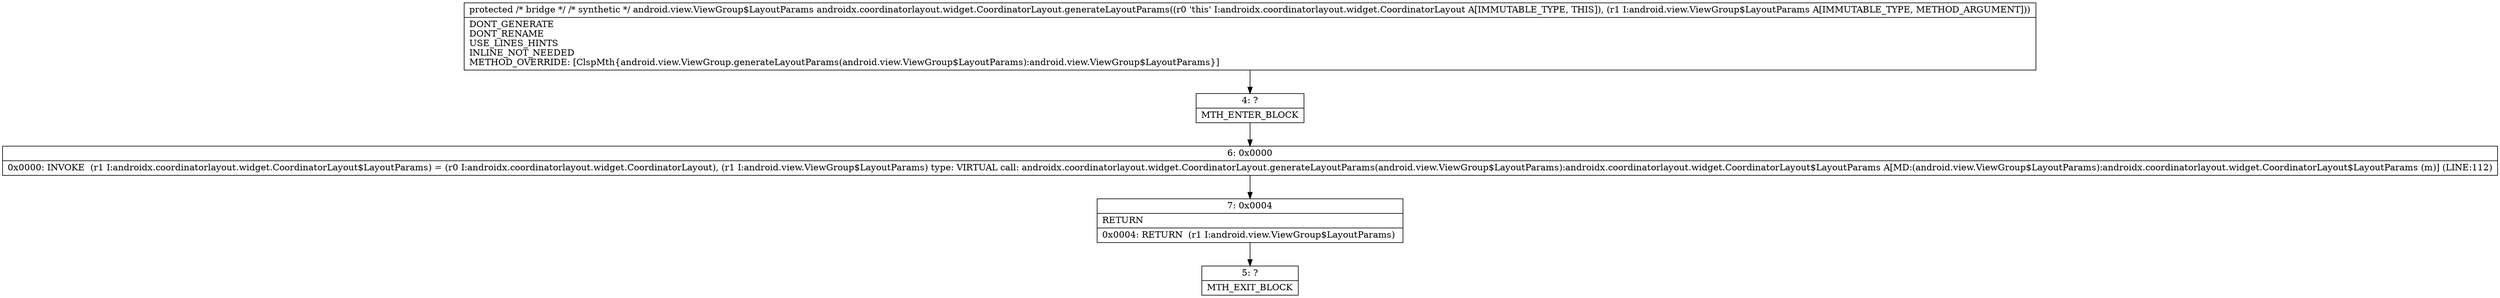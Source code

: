 digraph "CFG forandroidx.coordinatorlayout.widget.CoordinatorLayout.generateLayoutParams(Landroid\/view\/ViewGroup$LayoutParams;)Landroid\/view\/ViewGroup$LayoutParams;" {
Node_4 [shape=record,label="{4\:\ ?|MTH_ENTER_BLOCK\l}"];
Node_6 [shape=record,label="{6\:\ 0x0000|0x0000: INVOKE  (r1 I:androidx.coordinatorlayout.widget.CoordinatorLayout$LayoutParams) = (r0 I:androidx.coordinatorlayout.widget.CoordinatorLayout), (r1 I:android.view.ViewGroup$LayoutParams) type: VIRTUAL call: androidx.coordinatorlayout.widget.CoordinatorLayout.generateLayoutParams(android.view.ViewGroup$LayoutParams):androidx.coordinatorlayout.widget.CoordinatorLayout$LayoutParams A[MD:(android.view.ViewGroup$LayoutParams):androidx.coordinatorlayout.widget.CoordinatorLayout$LayoutParams (m)] (LINE:112)\l}"];
Node_7 [shape=record,label="{7\:\ 0x0004|RETURN\l|0x0004: RETURN  (r1 I:android.view.ViewGroup$LayoutParams) \l}"];
Node_5 [shape=record,label="{5\:\ ?|MTH_EXIT_BLOCK\l}"];
MethodNode[shape=record,label="{protected \/* bridge *\/ \/* synthetic *\/ android.view.ViewGroup$LayoutParams androidx.coordinatorlayout.widget.CoordinatorLayout.generateLayoutParams((r0 'this' I:androidx.coordinatorlayout.widget.CoordinatorLayout A[IMMUTABLE_TYPE, THIS]), (r1 I:android.view.ViewGroup$LayoutParams A[IMMUTABLE_TYPE, METHOD_ARGUMENT]))  | DONT_GENERATE\lDONT_RENAME\lUSE_LINES_HINTS\lINLINE_NOT_NEEDED\lMETHOD_OVERRIDE: [ClspMth\{android.view.ViewGroup.generateLayoutParams(android.view.ViewGroup$LayoutParams):android.view.ViewGroup$LayoutParams\}]\l}"];
MethodNode -> Node_4;Node_4 -> Node_6;
Node_6 -> Node_7;
Node_7 -> Node_5;
}

